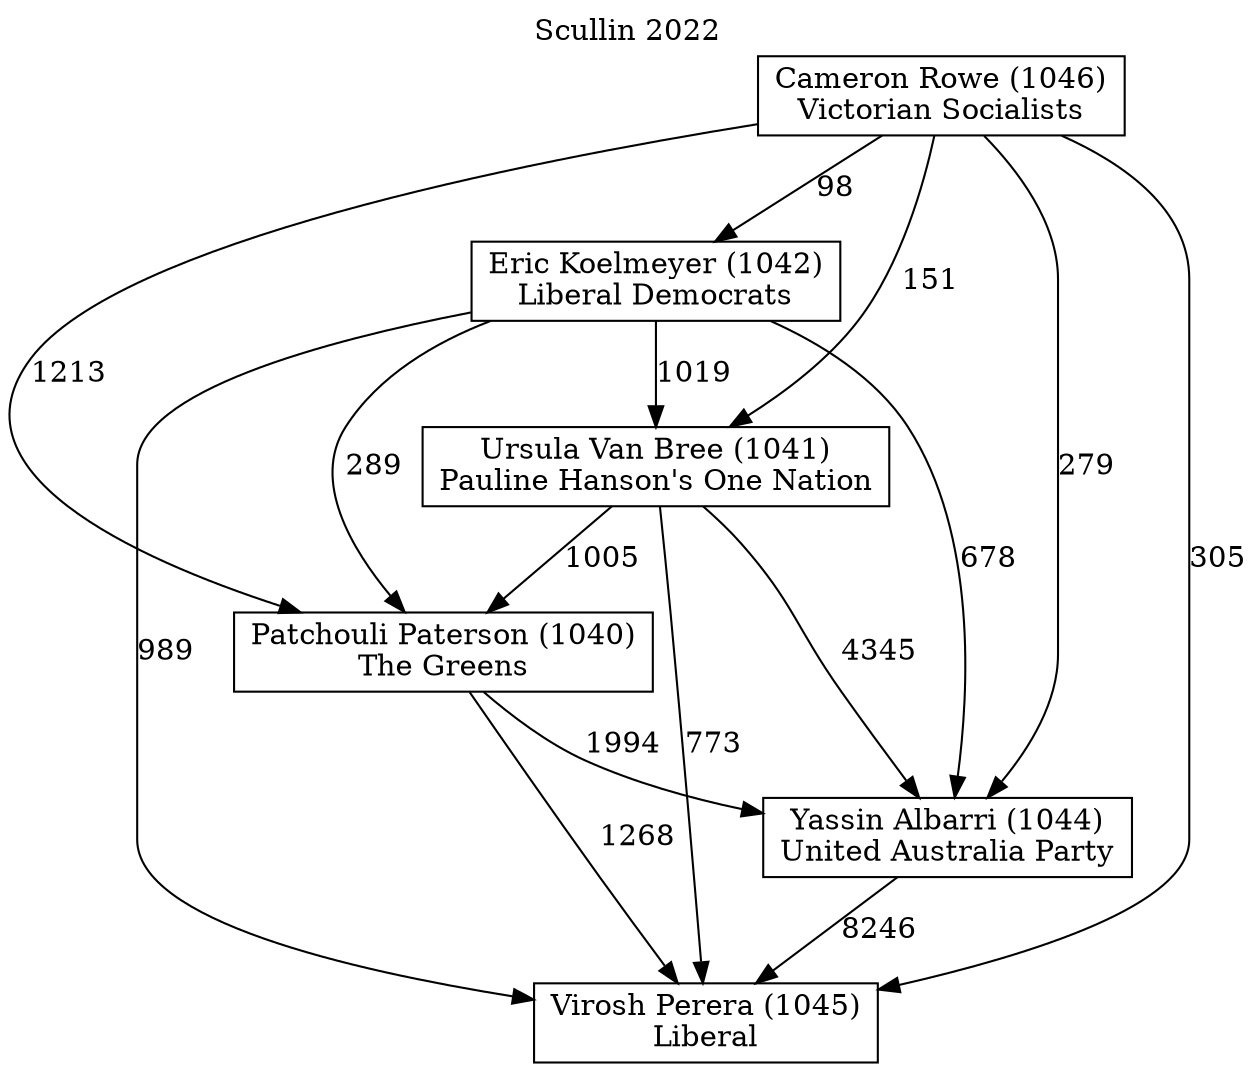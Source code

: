 // House preference flow
digraph "Virosh Perera (1045)_Scullin_2022" {
	graph [label="Scullin 2022" labelloc=t mclimit=10]
	node [shape=box]
	"Ursula Van Bree (1041)" [label="Ursula Van Bree (1041)
Pauline Hanson's One Nation"]
	"Eric Koelmeyer (1042)" [label="Eric Koelmeyer (1042)
Liberal Democrats"]
	"Cameron Rowe (1046)" [label="Cameron Rowe (1046)
Victorian Socialists"]
	"Yassin Albarri (1044)" [label="Yassin Albarri (1044)
United Australia Party"]
	"Virosh Perera (1045)" [label="Virosh Perera (1045)
Liberal"]
	"Patchouli Paterson (1040)" [label="Patchouli Paterson (1040)
The Greens"]
	"Patchouli Paterson (1040)" -> "Yassin Albarri (1044)" [label=1994]
	"Ursula Van Bree (1041)" -> "Virosh Perera (1045)" [label=773]
	"Cameron Rowe (1046)" -> "Virosh Perera (1045)" [label=305]
	"Patchouli Paterson (1040)" -> "Virosh Perera (1045)" [label=1268]
	"Cameron Rowe (1046)" -> "Eric Koelmeyer (1042)" [label=98]
	"Cameron Rowe (1046)" -> "Yassin Albarri (1044)" [label=279]
	"Ursula Van Bree (1041)" -> "Yassin Albarri (1044)" [label=4345]
	"Eric Koelmeyer (1042)" -> "Virosh Perera (1045)" [label=989]
	"Eric Koelmeyer (1042)" -> "Yassin Albarri (1044)" [label=678]
	"Eric Koelmeyer (1042)" -> "Ursula Van Bree (1041)" [label=1019]
	"Ursula Van Bree (1041)" -> "Patchouli Paterson (1040)" [label=1005]
	"Yassin Albarri (1044)" -> "Virosh Perera (1045)" [label=8246]
	"Cameron Rowe (1046)" -> "Ursula Van Bree (1041)" [label=151]
	"Eric Koelmeyer (1042)" -> "Patchouli Paterson (1040)" [label=289]
	"Cameron Rowe (1046)" -> "Patchouli Paterson (1040)" [label=1213]
}
